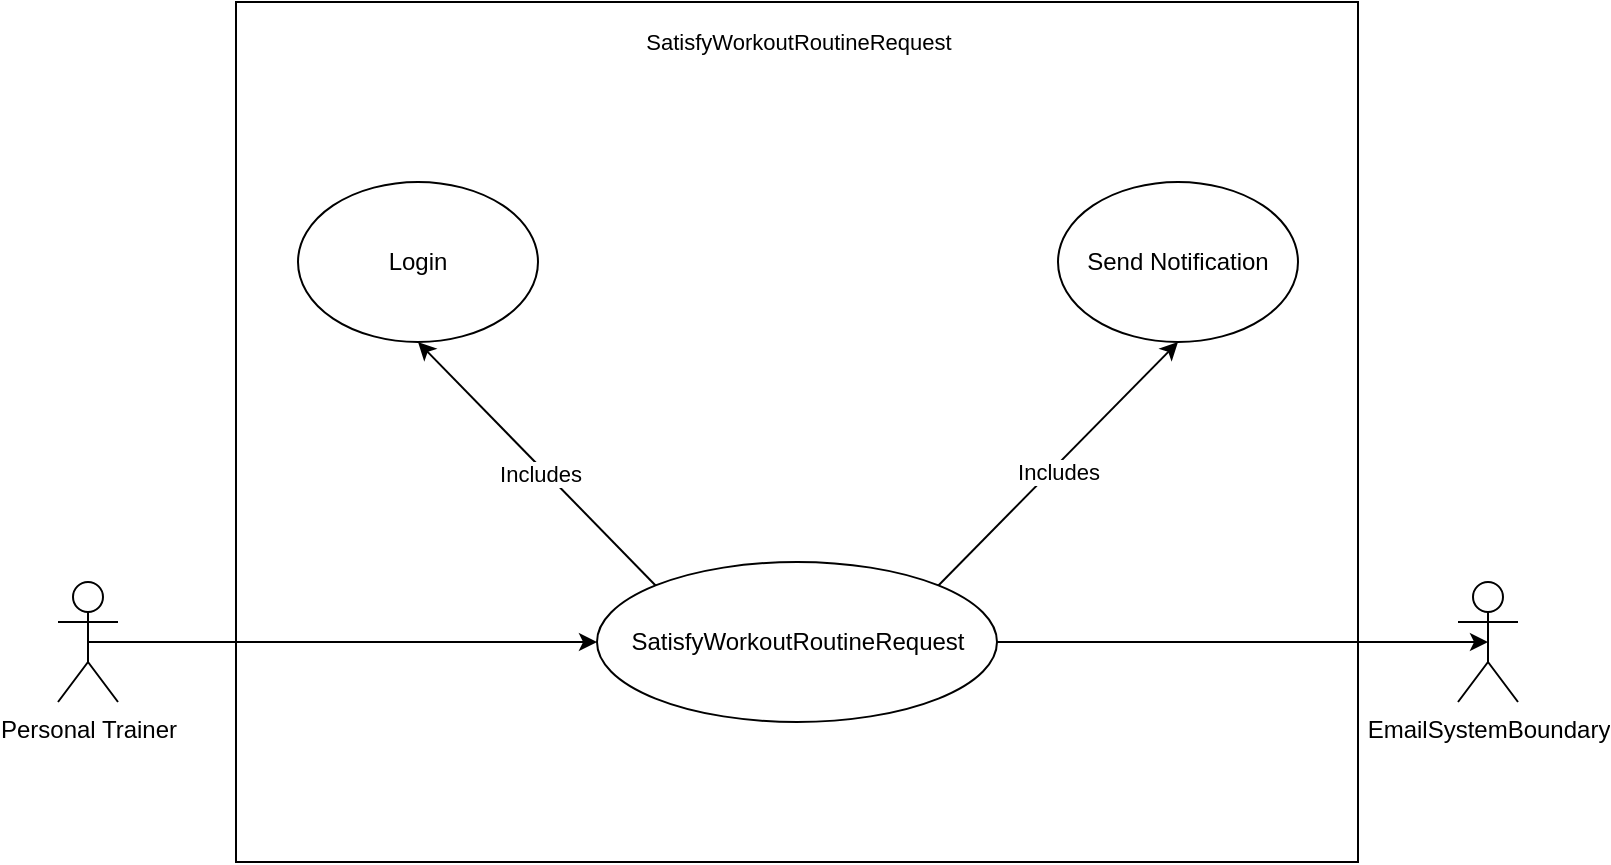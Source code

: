 <mxfile version="22.0.8" type="device">
  <diagram name="Pagina-1" id="QhIyg9cLzyxWErNd6D08">
    <mxGraphModel dx="1122" dy="485" grid="1" gridSize="10" guides="1" tooltips="1" connect="1" arrows="1" fold="1" page="1" pageScale="1" pageWidth="827" pageHeight="1169" math="0" shadow="0">
      <root>
        <mxCell id="0" />
        <mxCell id="1" parent="0" />
        <mxCell id="IhU8ELp4eBL5eciQICFV-17" value="" style="rounded=0;whiteSpace=wrap;html=1;" vertex="1" parent="1">
          <mxGeometry x="138" y="80" width="561" height="430" as="geometry" />
        </mxCell>
        <mxCell id="IhU8ELp4eBL5eciQICFV-1" value="&lt;div&gt;Personal Trainer&lt;/div&gt;" style="shape=umlActor;verticalLabelPosition=bottom;verticalAlign=top;html=1;outlineConnect=0;" vertex="1" parent="1">
          <mxGeometry x="49" y="370" width="30" height="60" as="geometry" />
        </mxCell>
        <mxCell id="IhU8ELp4eBL5eciQICFV-2" value="" style="endArrow=classic;html=1;rounded=0;exitX=0.5;exitY=0.5;exitDx=0;exitDy=0;exitPerimeter=0;entryX=0;entryY=0.5;entryDx=0;entryDy=0;" edge="1" parent="1" source="IhU8ELp4eBL5eciQICFV-1" target="IhU8ELp4eBL5eciQICFV-3">
          <mxGeometry width="50" height="50" relative="1" as="geometry">
            <mxPoint x="159" y="410" as="sourcePoint" />
            <mxPoint x="259" y="400" as="targetPoint" />
          </mxGeometry>
        </mxCell>
        <mxCell id="IhU8ELp4eBL5eciQICFV-4" style="edgeStyle=orthogonalEdgeStyle;rounded=0;orthogonalLoop=1;jettySize=auto;html=1;entryX=0.5;entryY=0.5;entryDx=0;entryDy=0;entryPerimeter=0;" edge="1" parent="1" source="IhU8ELp4eBL5eciQICFV-3" target="IhU8ELp4eBL5eciQICFV-5">
          <mxGeometry relative="1" as="geometry">
            <mxPoint x="619" y="400" as="targetPoint" />
          </mxGeometry>
        </mxCell>
        <mxCell id="IhU8ELp4eBL5eciQICFV-3" value="SatisfyWorkoutRoutineRequest" style="ellipse;whiteSpace=wrap;html=1;" vertex="1" parent="1">
          <mxGeometry x="318.5" y="360" width="200" height="80" as="geometry" />
        </mxCell>
        <mxCell id="IhU8ELp4eBL5eciQICFV-5" value="EmailSystemBoundary" style="shape=umlActor;verticalLabelPosition=bottom;verticalAlign=top;html=1;outlineConnect=0;" vertex="1" parent="1">
          <mxGeometry x="749" y="370" width="30" height="60" as="geometry" />
        </mxCell>
        <mxCell id="IhU8ELp4eBL5eciQICFV-10" value="" style="endArrow=classic;html=1;rounded=0;exitX=0;exitY=0;exitDx=0;exitDy=0;entryX=0.5;entryY=1;entryDx=0;entryDy=0;" edge="1" parent="1" source="IhU8ELp4eBL5eciQICFV-3" target="IhU8ELp4eBL5eciQICFV-16">
          <mxGeometry width="50" height="50" relative="1" as="geometry">
            <mxPoint x="279" y="310" as="sourcePoint" />
            <mxPoint x="229" y="250" as="targetPoint" />
          </mxGeometry>
        </mxCell>
        <mxCell id="IhU8ELp4eBL5eciQICFV-12" value="Includes" style="edgeLabel;html=1;align=center;verticalAlign=middle;resizable=0;points=[];" vertex="1" connectable="0" parent="IhU8ELp4eBL5eciQICFV-10">
          <mxGeometry x="-0.051" y="2" relative="1" as="geometry">
            <mxPoint as="offset" />
          </mxGeometry>
        </mxCell>
        <mxCell id="IhU8ELp4eBL5eciQICFV-11" value="" style="endArrow=classic;html=1;rounded=0;exitX=1;exitY=0;exitDx=0;exitDy=0;entryX=0.5;entryY=1;entryDx=0;entryDy=0;" edge="1" parent="1" source="IhU8ELp4eBL5eciQICFV-3" target="IhU8ELp4eBL5eciQICFV-15">
          <mxGeometry width="50" height="50" relative="1" as="geometry">
            <mxPoint x="335" y="371" as="sourcePoint" />
            <mxPoint x="519" y="250" as="targetPoint" />
          </mxGeometry>
        </mxCell>
        <mxCell id="IhU8ELp4eBL5eciQICFV-14" value="Includes" style="edgeLabel;html=1;align=center;verticalAlign=middle;resizable=0;points=[];" vertex="1" connectable="0" parent="IhU8ELp4eBL5eciQICFV-11">
          <mxGeometry x="0.345" relative="1" as="geometry">
            <mxPoint x="-21" y="25" as="offset" />
          </mxGeometry>
        </mxCell>
        <mxCell id="IhU8ELp4eBL5eciQICFV-15" value="Send Notification" style="ellipse;whiteSpace=wrap;html=1;" vertex="1" parent="1">
          <mxGeometry x="549" y="170" width="120" height="80" as="geometry" />
        </mxCell>
        <mxCell id="IhU8ELp4eBL5eciQICFV-16" value="&lt;div&gt;Login&lt;/div&gt;" style="ellipse;whiteSpace=wrap;html=1;" vertex="1" parent="1">
          <mxGeometry x="169" y="170" width="120" height="80" as="geometry" />
        </mxCell>
        <mxCell id="IhU8ELp4eBL5eciQICFV-18" value="SatisfyWorkoutRoutineRequest" style="edgeLabel;html=1;align=center;verticalAlign=middle;resizable=0;points=[];" vertex="1" connectable="0" parent="1">
          <mxGeometry x="418.5" y="99.995" as="geometry" />
        </mxCell>
      </root>
    </mxGraphModel>
  </diagram>
</mxfile>
